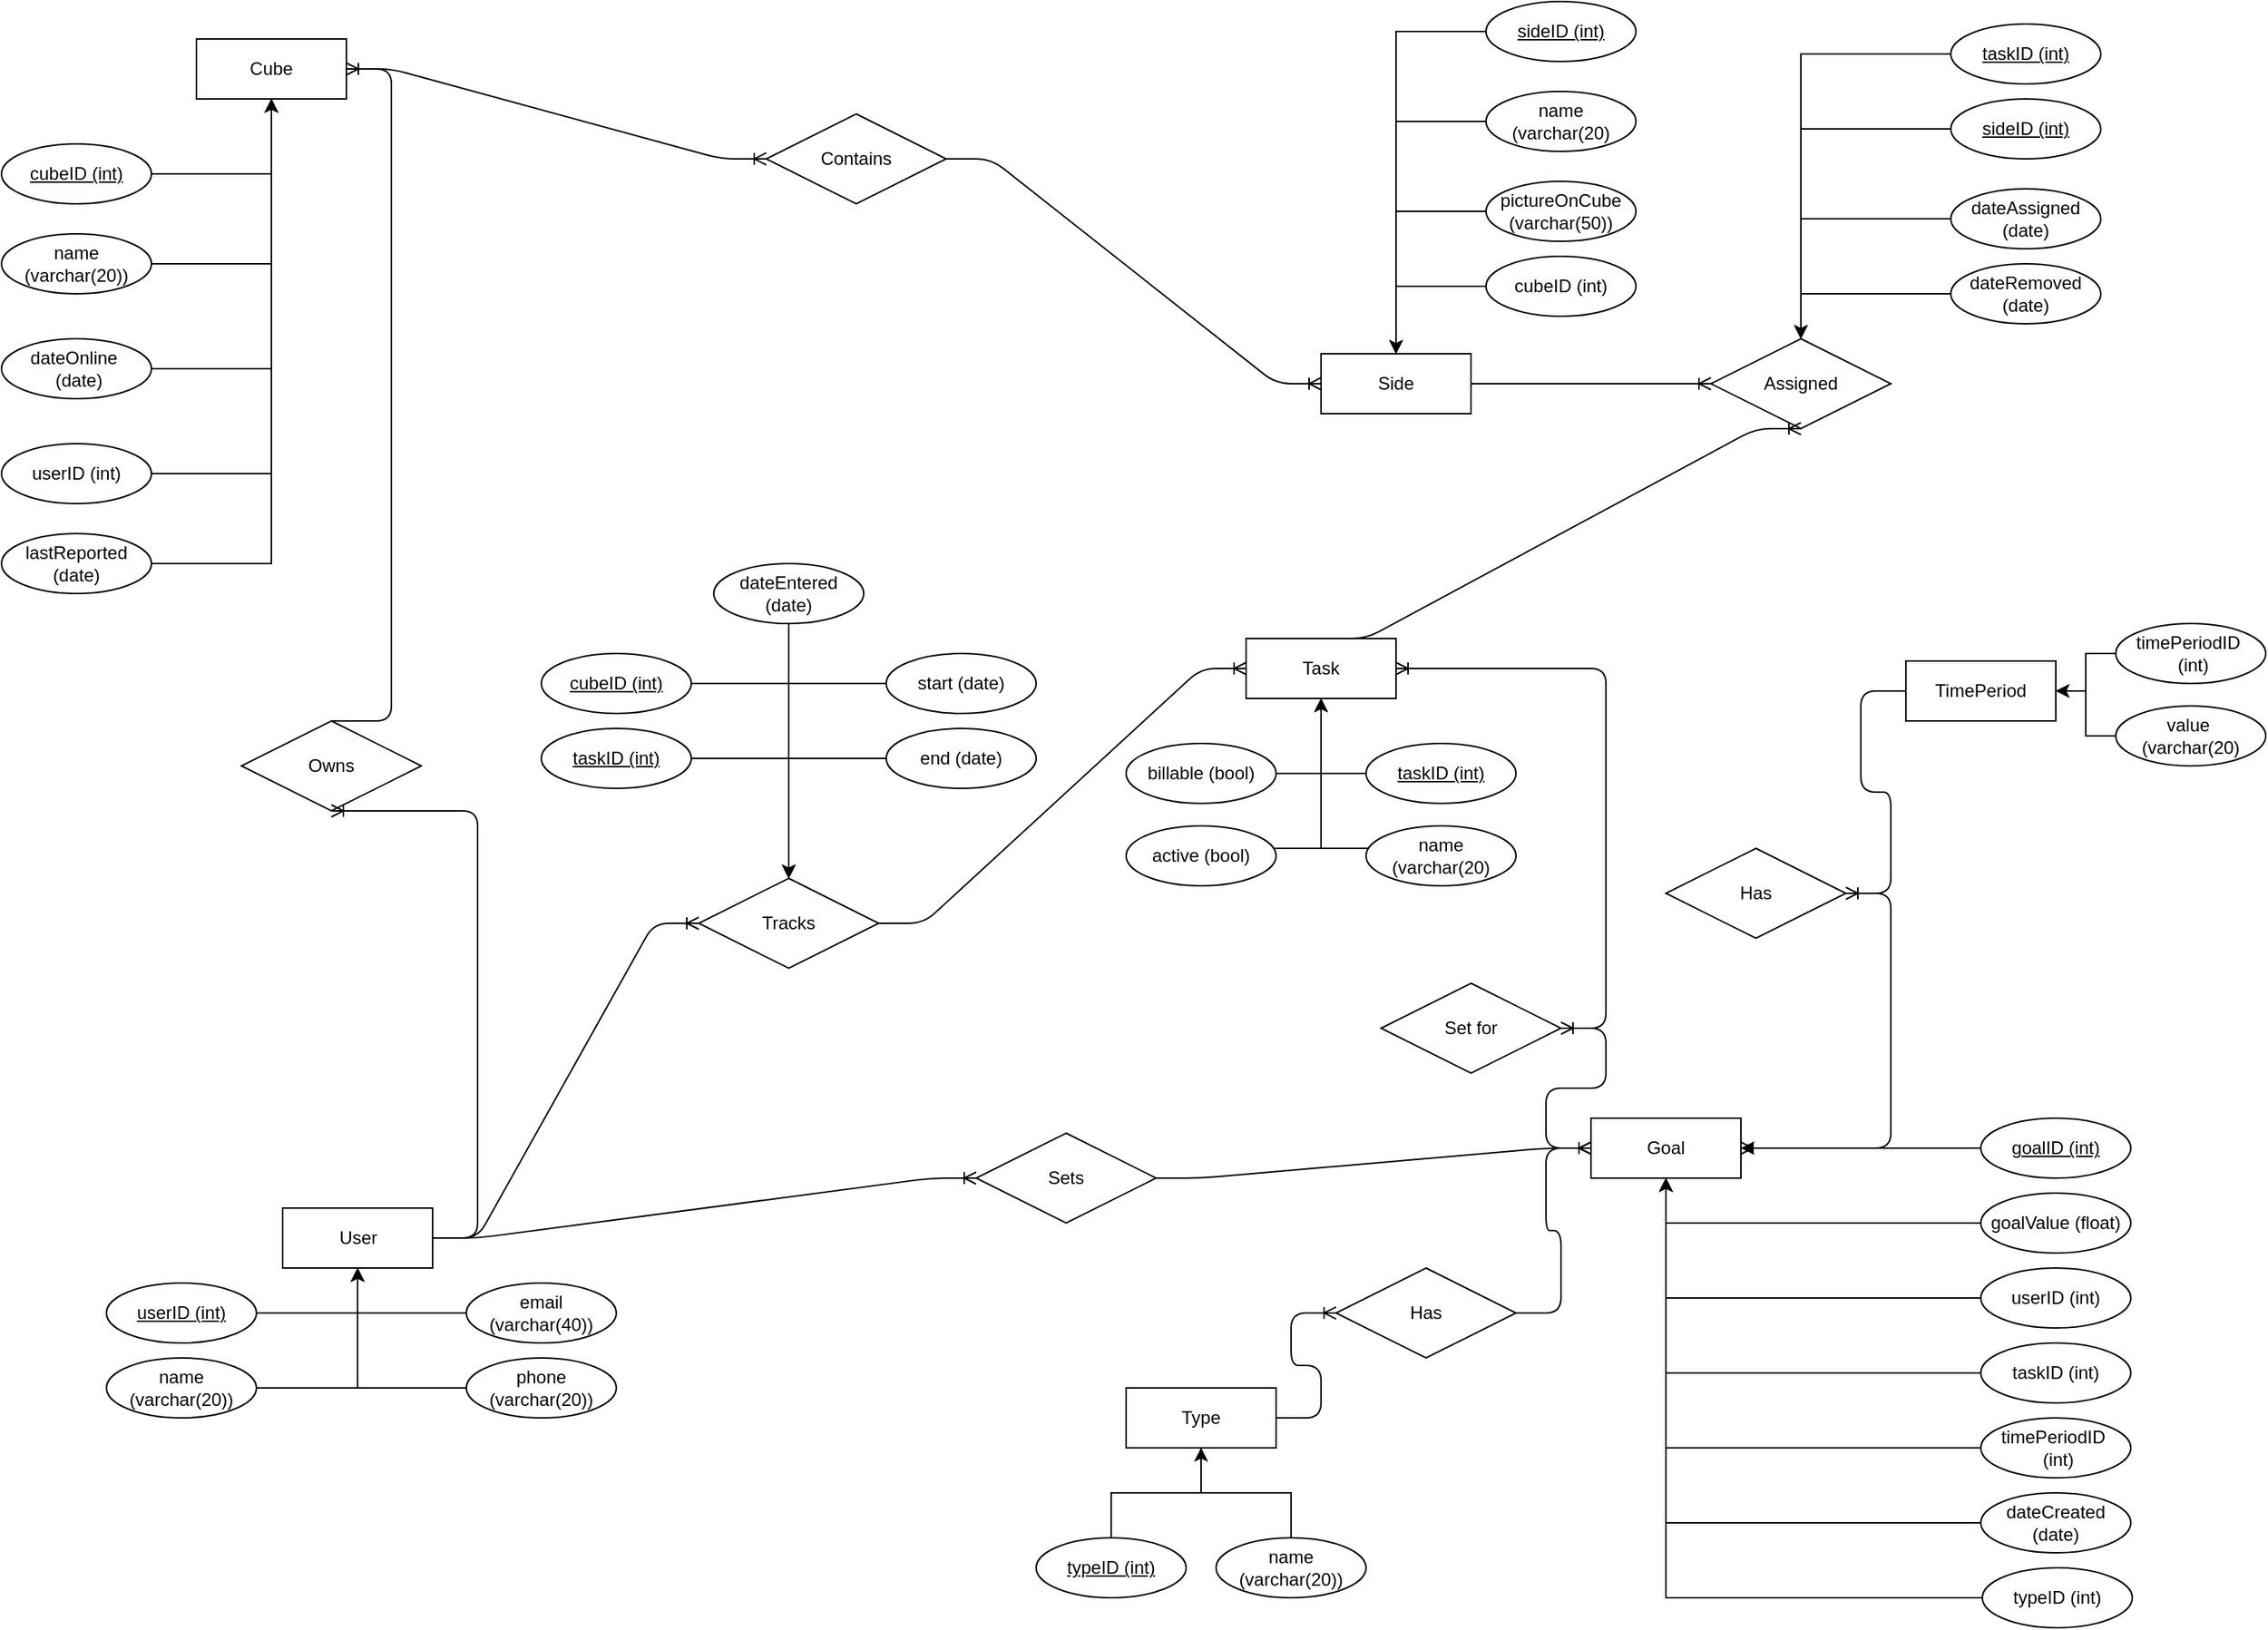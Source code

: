 <mxfile version="13.8.1" type="github">
  <diagram id="R2lEEEUBdFMjLlhIrx00" name="Page-1">
    <mxGraphModel dx="3070" dy="1190" grid="1" gridSize="10" guides="1" tooltips="1" connect="1" arrows="1" fold="1" page="1" pageScale="1" pageWidth="850" pageHeight="1100" math="0" shadow="0" extFonts="Permanent Marker^https://fonts.googleapis.com/css?family=Permanent+Marker">
      <root>
        <mxCell id="0" />
        <mxCell id="1" parent="0" />
        <mxCell id="gzNkbpyORmyLpdVIkSuP-48" value="" style="edgeStyle=entityRelationEdgeStyle;fontSize=12;html=1;endArrow=ERoneToMany;" parent="1" source="gzNkbpyORmyLpdVIkSuP-83" target="gzNkbpyORmyLpdVIkSuP-91" edge="1">
          <mxGeometry width="100" height="100" relative="1" as="geometry">
            <mxPoint x="60" y="140" as="sourcePoint" />
            <mxPoint x="30" y="265" as="targetPoint" />
          </mxGeometry>
        </mxCell>
        <mxCell id="gzNkbpyORmyLpdVIkSuP-72" value="Owns" style="shape=rhombus;perimeter=rhombusPerimeter;whiteSpace=wrap;html=1;align=center;" parent="1" vertex="1">
          <mxGeometry x="-660" y="485" width="120" height="60" as="geometry" />
        </mxCell>
        <mxCell id="gzNkbpyORmyLpdVIkSuP-73" value="" style="edgeStyle=entityRelationEdgeStyle;fontSize=12;html=1;endArrow=ERoneToMany;entryX=0.5;entryY=1;entryDx=0;entryDy=0;" parent="1" source="gzNkbpyORmyLpdVIkSuP-106" target="gzNkbpyORmyLpdVIkSuP-72" edge="1">
          <mxGeometry width="100" height="100" relative="1" as="geometry">
            <mxPoint x="355" y="635" as="sourcePoint" />
            <mxPoint x="-250" y="660" as="targetPoint" />
          </mxGeometry>
        </mxCell>
        <mxCell id="gzNkbpyORmyLpdVIkSuP-74" value="Assigned" style="shape=rhombus;perimeter=rhombusPerimeter;whiteSpace=wrap;html=1;align=center;" parent="1" vertex="1">
          <mxGeometry x="320" y="230" width="120" height="60" as="geometry" />
        </mxCell>
        <mxCell id="gzNkbpyORmyLpdVIkSuP-80" value="" style="edgeStyle=entityRelationEdgeStyle;fontSize=12;html=1;endArrow=ERoneToMany;" parent="1" source="gzNkbpyORmyLpdVIkSuP-81" target="gzNkbpyORmyLpdVIkSuP-107" edge="1">
          <mxGeometry width="100" height="100" relative="1" as="geometry">
            <mxPoint x="290" y="400" as="sourcePoint" />
            <mxPoint x="610" y="365" as="targetPoint" />
          </mxGeometry>
        </mxCell>
        <mxCell id="gzNkbpyORmyLpdVIkSuP-81" value="Tracks" style="shape=rhombus;perimeter=rhombusPerimeter;whiteSpace=wrap;html=1;align=center;" parent="1" vertex="1">
          <mxGeometry x="-355" y="590" width="120" height="60" as="geometry" />
        </mxCell>
        <mxCell id="gzNkbpyORmyLpdVIkSuP-82" value="" style="edgeStyle=entityRelationEdgeStyle;fontSize=12;html=1;endArrow=ERoneToMany;" parent="1" source="gzNkbpyORmyLpdVIkSuP-106" target="gzNkbpyORmyLpdVIkSuP-81" edge="1">
          <mxGeometry width="100" height="100" relative="1" as="geometry">
            <mxPoint x="50" y="595" as="sourcePoint" />
            <mxPoint x="590" y="135" as="targetPoint" />
          </mxGeometry>
        </mxCell>
        <mxCell id="gzNkbpyORmyLpdVIkSuP-83" value="Contains" style="shape=rhombus;perimeter=rhombusPerimeter;whiteSpace=wrap;html=1;align=center;" parent="1" vertex="1">
          <mxGeometry x="-310" y="80" width="120" height="60" as="geometry" />
        </mxCell>
        <mxCell id="gzNkbpyORmyLpdVIkSuP-84" value="" style="edgeStyle=entityRelationEdgeStyle;fontSize=12;html=1;endArrow=ERoneToMany;" parent="1" source="gzNkbpyORmyLpdVIkSuP-97" target="gzNkbpyORmyLpdVIkSuP-83" edge="1">
          <mxGeometry width="100" height="100" relative="1" as="geometry">
            <mxPoint x="50" y="595" as="sourcePoint" />
            <mxPoint x="80" y="145" as="targetPoint" />
          </mxGeometry>
        </mxCell>
        <mxCell id="gzNkbpyORmyLpdVIkSuP-103" style="edgeStyle=orthogonalEdgeStyle;rounded=0;orthogonalLoop=1;jettySize=auto;html=1;" parent="1" source="gzNkbpyORmyLpdVIkSuP-88" target="gzNkbpyORmyLpdVIkSuP-91" edge="1">
          <mxGeometry relative="1" as="geometry" />
        </mxCell>
        <mxCell id="gzNkbpyORmyLpdVIkSuP-88" value="pictureOnCube (varchar(50))" style="ellipse;whiteSpace=wrap;html=1;align=center;" parent="1" vertex="1">
          <mxGeometry x="170" y="125" width="100" height="40" as="geometry" />
        </mxCell>
        <mxCell id="gzNkbpyORmyLpdVIkSuP-102" style="edgeStyle=orthogonalEdgeStyle;rounded=0;orthogonalLoop=1;jettySize=auto;html=1;" parent="1" source="gzNkbpyORmyLpdVIkSuP-89" target="gzNkbpyORmyLpdVIkSuP-91" edge="1">
          <mxGeometry relative="1" as="geometry" />
        </mxCell>
        <mxCell id="gzNkbpyORmyLpdVIkSuP-89" value="name (varchar(20)" style="ellipse;whiteSpace=wrap;html=1;align=center;" parent="1" vertex="1">
          <mxGeometry x="170" y="65" width="100" height="40" as="geometry" />
        </mxCell>
        <mxCell id="gzNkbpyORmyLpdVIkSuP-104" style="edgeStyle=orthogonalEdgeStyle;rounded=0;orthogonalLoop=1;jettySize=auto;html=1;" parent="1" source="gzNkbpyORmyLpdVIkSuP-90" target="gzNkbpyORmyLpdVIkSuP-91" edge="1">
          <mxGeometry relative="1" as="geometry" />
        </mxCell>
        <mxCell id="gzNkbpyORmyLpdVIkSuP-90" value="cubeID (int)" style="ellipse;whiteSpace=wrap;html=1;align=center;" parent="1" vertex="1">
          <mxGeometry x="170" y="175" width="100" height="40" as="geometry" />
        </mxCell>
        <mxCell id="gzNkbpyORmyLpdVIkSuP-91" value="Side" style="whiteSpace=wrap;html=1;align=center;" parent="1" vertex="1">
          <mxGeometry x="60" y="240" width="100" height="40" as="geometry" />
        </mxCell>
        <mxCell id="gzNkbpyORmyLpdVIkSuP-101" style="edgeStyle=orthogonalEdgeStyle;rounded=0;orthogonalLoop=1;jettySize=auto;html=1;" parent="1" source="gzNkbpyORmyLpdVIkSuP-96" target="gzNkbpyORmyLpdVIkSuP-91" edge="1">
          <mxGeometry relative="1" as="geometry" />
        </mxCell>
        <mxCell id="gzNkbpyORmyLpdVIkSuP-96" value="sideID (int)" style="ellipse;whiteSpace=wrap;html=1;align=center;fontStyle=4;" parent="1" vertex="1">
          <mxGeometry x="170" y="5" width="100" height="40" as="geometry" />
        </mxCell>
        <mxCell id="gzNkbpyORmyLpdVIkSuP-97" value="Cube" style="whiteSpace=wrap;html=1;align=center;" parent="1" vertex="1">
          <mxGeometry x="-690" y="30" width="100" height="40" as="geometry" />
        </mxCell>
        <mxCell id="gzNkbpyORmyLpdVIkSuP-98" value="" style="edgeStyle=entityRelationEdgeStyle;fontSize=12;html=1;endArrow=ERoneToMany;exitX=0.5;exitY=0;exitDx=0;exitDy=0;" parent="1" source="gzNkbpyORmyLpdVIkSuP-72" target="gzNkbpyORmyLpdVIkSuP-97" edge="1">
          <mxGeometry width="100" height="100" relative="1" as="geometry">
            <mxPoint x="200" y="330" as="sourcePoint" />
            <mxPoint x="-100" y="285" as="targetPoint" />
          </mxGeometry>
        </mxCell>
        <mxCell id="gzNkbpyORmyLpdVIkSuP-106" value="User" style="whiteSpace=wrap;html=1;align=center;" parent="1" vertex="1">
          <mxGeometry x="-632.5" y="810" width="100" height="40" as="geometry" />
        </mxCell>
        <mxCell id="gzNkbpyORmyLpdVIkSuP-107" value="Task" style="whiteSpace=wrap;html=1;align=center;" parent="1" vertex="1">
          <mxGeometry x="10" y="430" width="100" height="40" as="geometry" />
        </mxCell>
        <mxCell id="gzNkbpyORmyLpdVIkSuP-116" style="edgeStyle=orthogonalEdgeStyle;rounded=0;orthogonalLoop=1;jettySize=auto;html=1;" parent="1" source="gzNkbpyORmyLpdVIkSuP-108" target="gzNkbpyORmyLpdVIkSuP-81" edge="1">
          <mxGeometry relative="1" as="geometry" />
        </mxCell>
        <mxCell id="gzNkbpyORmyLpdVIkSuP-108" value="end (date)" style="ellipse;whiteSpace=wrap;html=1;align=center;" parent="1" vertex="1">
          <mxGeometry x="-230" y="490" width="100" height="40" as="geometry" />
        </mxCell>
        <mxCell id="gzNkbpyORmyLpdVIkSuP-118" style="edgeStyle=orthogonalEdgeStyle;rounded=0;orthogonalLoop=1;jettySize=auto;html=1;" parent="1" source="gzNkbpyORmyLpdVIkSuP-109" target="gzNkbpyORmyLpdVIkSuP-81" edge="1">
          <mxGeometry relative="1" as="geometry" />
        </mxCell>
        <mxCell id="gzNkbpyORmyLpdVIkSuP-109" value="dateEntered (date)" style="ellipse;whiteSpace=wrap;html=1;align=center;" parent="1" vertex="1">
          <mxGeometry x="-345" y="380" width="100" height="40" as="geometry" />
        </mxCell>
        <mxCell id="gzNkbpyORmyLpdVIkSuP-117" style="edgeStyle=orthogonalEdgeStyle;rounded=0;orthogonalLoop=1;jettySize=auto;html=1;" parent="1" source="gzNkbpyORmyLpdVIkSuP-110" target="gzNkbpyORmyLpdVIkSuP-81" edge="1">
          <mxGeometry relative="1" as="geometry" />
        </mxCell>
        <mxCell id="gzNkbpyORmyLpdVIkSuP-110" value="start (date)" style="ellipse;whiteSpace=wrap;html=1;align=center;" parent="1" vertex="1">
          <mxGeometry x="-230" y="440" width="100" height="40" as="geometry" />
        </mxCell>
        <mxCell id="gzNkbpyORmyLpdVIkSuP-114" style="edgeStyle=orthogonalEdgeStyle;rounded=0;orthogonalLoop=1;jettySize=auto;html=1;" parent="1" source="gzNkbpyORmyLpdVIkSuP-111" target="gzNkbpyORmyLpdVIkSuP-81" edge="1">
          <mxGeometry relative="1" as="geometry" />
        </mxCell>
        <mxCell id="gzNkbpyORmyLpdVIkSuP-112" value="taskID (int)" style="ellipse;whiteSpace=wrap;html=1;align=center;fontStyle=4;" parent="1" vertex="1">
          <mxGeometry x="-460" y="490" width="100" height="40" as="geometry" />
        </mxCell>
        <mxCell id="gzNkbpyORmyLpdVIkSuP-111" value="cubeID (int)" style="ellipse;whiteSpace=wrap;html=1;align=center;fontStyle=4;" parent="1" vertex="1">
          <mxGeometry x="-460" y="440" width="100" height="40" as="geometry" />
        </mxCell>
        <mxCell id="gzNkbpyORmyLpdVIkSuP-115" style="edgeStyle=orthogonalEdgeStyle;rounded=0;orthogonalLoop=1;jettySize=auto;html=1;" parent="1" source="gzNkbpyORmyLpdVIkSuP-112" target="gzNkbpyORmyLpdVIkSuP-81" edge="1">
          <mxGeometry relative="1" as="geometry">
            <mxPoint x="-335" y="460" as="sourcePoint" />
            <mxPoint x="-275" y="370" as="targetPoint" />
          </mxGeometry>
        </mxCell>
        <mxCell id="gzNkbpyORmyLpdVIkSuP-140" style="edgeStyle=orthogonalEdgeStyle;rounded=0;orthogonalLoop=1;jettySize=auto;html=1;" parent="1" source="gzNkbpyORmyLpdVIkSuP-119" target="gzNkbpyORmyLpdVIkSuP-106" edge="1">
          <mxGeometry relative="1" as="geometry" />
        </mxCell>
        <mxCell id="gzNkbpyORmyLpdVIkSuP-138" style="edgeStyle=orthogonalEdgeStyle;rounded=0;orthogonalLoop=1;jettySize=auto;html=1;" parent="1" source="gzNkbpyORmyLpdVIkSuP-120" target="gzNkbpyORmyLpdVIkSuP-106" edge="1">
          <mxGeometry relative="1" as="geometry" />
        </mxCell>
        <mxCell id="gzNkbpyORmyLpdVIkSuP-120" value="name (varchar(20))" style="ellipse;whiteSpace=wrap;html=1;align=center;" parent="1" vertex="1">
          <mxGeometry x="-750" y="910" width="100" height="40" as="geometry" />
        </mxCell>
        <mxCell id="gzNkbpyORmyLpdVIkSuP-139" style="edgeStyle=orthogonalEdgeStyle;rounded=0;orthogonalLoop=1;jettySize=auto;html=1;" parent="1" source="gzNkbpyORmyLpdVIkSuP-119" target="gzNkbpyORmyLpdVIkSuP-106" edge="1">
          <mxGeometry relative="1" as="geometry" />
        </mxCell>
        <mxCell id="gzNkbpyORmyLpdVIkSuP-121" value="email (varchar(40))" style="ellipse;whiteSpace=wrap;html=1;align=center;" parent="1" vertex="1">
          <mxGeometry x="-510" y="860" width="100" height="40" as="geometry" />
        </mxCell>
        <mxCell id="gzNkbpyORmyLpdVIkSuP-141" style="edgeStyle=orthogonalEdgeStyle;rounded=0;orthogonalLoop=1;jettySize=auto;html=1;entryX=0.5;entryY=1;entryDx=0;entryDy=0;" parent="1" source="gzNkbpyORmyLpdVIkSuP-122" target="gzNkbpyORmyLpdVIkSuP-106" edge="1">
          <mxGeometry relative="1" as="geometry" />
        </mxCell>
        <mxCell id="gzNkbpyORmyLpdVIkSuP-122" value="phone (varchar(20))" style="ellipse;whiteSpace=wrap;html=1;align=center;" parent="1" vertex="1">
          <mxGeometry x="-510" y="910" width="100" height="40" as="geometry" />
        </mxCell>
        <mxCell id="gzNkbpyORmyLpdVIkSuP-143" style="edgeStyle=orthogonalEdgeStyle;rounded=0;orthogonalLoop=1;jettySize=auto;html=1;" parent="1" source="gzNkbpyORmyLpdVIkSuP-123" target="gzNkbpyORmyLpdVIkSuP-107" edge="1">
          <mxGeometry relative="1" as="geometry">
            <Array as="points">
              <mxPoint x="60" y="570" />
            </Array>
          </mxGeometry>
        </mxCell>
        <mxCell id="gzNkbpyORmyLpdVIkSuP-123" value="name (varchar(20)" style="ellipse;whiteSpace=wrap;html=1;align=center;" parent="1" vertex="1">
          <mxGeometry x="90" y="555" width="100" height="40" as="geometry" />
        </mxCell>
        <mxCell id="gzNkbpyORmyLpdVIkSuP-144" style="edgeStyle=orthogonalEdgeStyle;rounded=0;orthogonalLoop=1;jettySize=auto;html=1;" parent="1" source="gzNkbpyORmyLpdVIkSuP-124" target="gzNkbpyORmyLpdVIkSuP-107" edge="1">
          <mxGeometry relative="1" as="geometry">
            <Array as="points">
              <mxPoint x="60" y="520" />
            </Array>
          </mxGeometry>
        </mxCell>
        <mxCell id="gzNkbpyORmyLpdVIkSuP-124" value="taskID (int)" style="ellipse;whiteSpace=wrap;html=1;align=center;fontStyle=4;" parent="1" vertex="1">
          <mxGeometry x="90" y="500" width="100" height="40" as="geometry" />
        </mxCell>
        <mxCell id="gzNkbpyORmyLpdVIkSuP-142" style="edgeStyle=orthogonalEdgeStyle;rounded=0;orthogonalLoop=1;jettySize=auto;html=1;" parent="1" source="gzNkbpyORmyLpdVIkSuP-125" target="gzNkbpyORmyLpdVIkSuP-107" edge="1">
          <mxGeometry relative="1" as="geometry">
            <Array as="points">
              <mxPoint x="60" y="520" />
            </Array>
          </mxGeometry>
        </mxCell>
        <mxCell id="gzNkbpyORmyLpdVIkSuP-125" value="billable (bool)" style="ellipse;whiteSpace=wrap;html=1;align=center;" parent="1" vertex="1">
          <mxGeometry x="-70" y="500" width="100" height="40" as="geometry" />
        </mxCell>
        <mxCell id="gzNkbpyORmyLpdVIkSuP-132" style="edgeStyle=orthogonalEdgeStyle;rounded=0;orthogonalLoop=1;jettySize=auto;html=1;" parent="1" source="gzNkbpyORmyLpdVIkSuP-127" target="gzNkbpyORmyLpdVIkSuP-97" edge="1">
          <mxGeometry relative="1" as="geometry" />
        </mxCell>
        <mxCell id="gzNkbpyORmyLpdVIkSuP-133" style="edgeStyle=orthogonalEdgeStyle;rounded=0;orthogonalLoop=1;jettySize=auto;html=1;" parent="1" source="gzNkbpyORmyLpdVIkSuP-126" target="gzNkbpyORmyLpdVIkSuP-97" edge="1">
          <mxGeometry relative="1" as="geometry" />
        </mxCell>
        <mxCell id="gzNkbpyORmyLpdVIkSuP-134" style="edgeStyle=orthogonalEdgeStyle;rounded=0;orthogonalLoop=1;jettySize=auto;html=1;" parent="1" source="gzNkbpyORmyLpdVIkSuP-99" target="gzNkbpyORmyLpdVIkSuP-97" edge="1">
          <mxGeometry relative="1" as="geometry" />
        </mxCell>
        <mxCell id="gzNkbpyORmyLpdVIkSuP-135" style="edgeStyle=orthogonalEdgeStyle;rounded=0;orthogonalLoop=1;jettySize=auto;html=1;" parent="1" source="gzNkbpyORmyLpdVIkSuP-128" target="gzNkbpyORmyLpdVIkSuP-97" edge="1">
          <mxGeometry relative="1" as="geometry" />
        </mxCell>
        <mxCell id="gzNkbpyORmyLpdVIkSuP-136" style="edgeStyle=orthogonalEdgeStyle;rounded=0;orthogonalLoop=1;jettySize=auto;html=1;entryX=0.5;entryY=1;entryDx=0;entryDy=0;" parent="1" source="gzNkbpyORmyLpdVIkSuP-129" target="gzNkbpyORmyLpdVIkSuP-97" edge="1">
          <mxGeometry relative="1" as="geometry" />
        </mxCell>
        <mxCell id="gzNkbpyORmyLpdVIkSuP-99" value="cubeID (int)" style="ellipse;whiteSpace=wrap;html=1;align=center;fontStyle=4;" parent="1" vertex="1">
          <mxGeometry x="-820" y="100" width="100" height="40" as="geometry" />
        </mxCell>
        <mxCell id="gzNkbpyORmyLpdVIkSuP-126" value="name (varchar(20))" style="ellipse;whiteSpace=wrap;html=1;align=center;" parent="1" vertex="1">
          <mxGeometry x="-820" y="160" width="100" height="40" as="geometry" />
        </mxCell>
        <mxCell id="gzNkbpyORmyLpdVIkSuP-127" value="dateOnline&amp;nbsp; &amp;nbsp;(date)" style="ellipse;whiteSpace=wrap;html=1;align=center;" parent="1" vertex="1">
          <mxGeometry x="-820" y="230" width="100" height="40" as="geometry" />
        </mxCell>
        <mxCell id="gzNkbpyORmyLpdVIkSuP-128" value="userID (int)" style="ellipse;whiteSpace=wrap;html=1;align=center;" parent="1" vertex="1">
          <mxGeometry x="-820" y="300" width="100" height="40" as="geometry" />
        </mxCell>
        <mxCell id="gzNkbpyORmyLpdVIkSuP-129" value="lastReported (date)" style="ellipse;whiteSpace=wrap;html=1;align=center;" parent="1" vertex="1">
          <mxGeometry x="-820" y="360" width="100" height="40" as="geometry" />
        </mxCell>
        <mxCell id="gzNkbpyORmyLpdVIkSuP-119" value="userID (int)" style="ellipse;whiteSpace=wrap;html=1;align=center;fontStyle=4;" parent="1" vertex="1">
          <mxGeometry x="-750" y="860" width="100" height="40" as="geometry" />
        </mxCell>
        <mxCell id="gzNkbpyORmyLpdVIkSuP-147" style="edgeStyle=orthogonalEdgeStyle;rounded=0;orthogonalLoop=1;jettySize=auto;html=1;" parent="1" source="gzNkbpyORmyLpdVIkSuP-121" target="gzNkbpyORmyLpdVIkSuP-106" edge="1">
          <mxGeometry relative="1" as="geometry">
            <mxPoint x="-687.5" y="830" as="sourcePoint" />
            <mxPoint x="-997.5" y="830" as="targetPoint" />
          </mxGeometry>
        </mxCell>
        <mxCell id="gzNkbpyORmyLpdVIkSuP-154" style="edgeStyle=orthogonalEdgeStyle;rounded=0;orthogonalLoop=1;jettySize=auto;html=1;" parent="1" source="gzNkbpyORmyLpdVIkSuP-149" target="gzNkbpyORmyLpdVIkSuP-74" edge="1">
          <mxGeometry relative="1" as="geometry" />
        </mxCell>
        <mxCell id="gzNkbpyORmyLpdVIkSuP-149" value="sideID (int)" style="ellipse;whiteSpace=wrap;html=1;align=center;fontStyle=4;" parent="1" vertex="1">
          <mxGeometry x="480" y="70" width="100" height="40" as="geometry" />
        </mxCell>
        <mxCell id="gzNkbpyORmyLpdVIkSuP-153" style="edgeStyle=orthogonalEdgeStyle;rounded=0;orthogonalLoop=1;jettySize=auto;html=1;" parent="1" source="gzNkbpyORmyLpdVIkSuP-150" target="gzNkbpyORmyLpdVIkSuP-74" edge="1">
          <mxGeometry relative="1" as="geometry" />
        </mxCell>
        <mxCell id="gzNkbpyORmyLpdVIkSuP-150" value="taskID (int)" style="ellipse;whiteSpace=wrap;html=1;align=center;fontStyle=4;" parent="1" vertex="1">
          <mxGeometry x="480" y="20" width="100" height="40" as="geometry" />
        </mxCell>
        <mxCell id="gzNkbpyORmyLpdVIkSuP-156" style="edgeStyle=orthogonalEdgeStyle;rounded=0;orthogonalLoop=1;jettySize=auto;html=1;" parent="1" source="gzNkbpyORmyLpdVIkSuP-151" target="gzNkbpyORmyLpdVIkSuP-74" edge="1">
          <mxGeometry relative="1" as="geometry" />
        </mxCell>
        <mxCell id="gzNkbpyORmyLpdVIkSuP-151" value="dateRemoved (date)" style="ellipse;whiteSpace=wrap;html=1;align=center;" parent="1" vertex="1">
          <mxGeometry x="480" y="180" width="100" height="40" as="geometry" />
        </mxCell>
        <mxCell id="gzNkbpyORmyLpdVIkSuP-155" style="edgeStyle=orthogonalEdgeStyle;rounded=0;orthogonalLoop=1;jettySize=auto;html=1;" parent="1" source="gzNkbpyORmyLpdVIkSuP-152" target="gzNkbpyORmyLpdVIkSuP-74" edge="1">
          <mxGeometry relative="1" as="geometry" />
        </mxCell>
        <mxCell id="gzNkbpyORmyLpdVIkSuP-152" value="dateAssigned (date)" style="ellipse;whiteSpace=wrap;html=1;align=center;" parent="1" vertex="1">
          <mxGeometry x="480" y="130" width="100" height="40" as="geometry" />
        </mxCell>
        <mxCell id="aCvfztlA_gV0R2M4Iz9O-1" value="Goal" style="whiteSpace=wrap;html=1;align=center;" parent="1" vertex="1">
          <mxGeometry x="240" y="750" width="100" height="40" as="geometry" />
        </mxCell>
        <mxCell id="aCvfztlA_gV0R2M4Iz9O-8" style="edgeStyle=orthogonalEdgeStyle;rounded=0;orthogonalLoop=1;jettySize=auto;html=1;" parent="1" source="aCvfztlA_gV0R2M4Iz9O-2" target="aCvfztlA_gV0R2M4Iz9O-1" edge="1">
          <mxGeometry relative="1" as="geometry" />
        </mxCell>
        <mxCell id="aCvfztlA_gV0R2M4Iz9O-2" value="goalID (int)" style="ellipse;whiteSpace=wrap;html=1;align=center;fontStyle=4;" parent="1" vertex="1">
          <mxGeometry x="500" y="750" width="100" height="40" as="geometry" />
        </mxCell>
        <mxCell id="aCvfztlA_gV0R2M4Iz9O-9" style="edgeStyle=orthogonalEdgeStyle;rounded=0;orthogonalLoop=1;jettySize=auto;html=1;" parent="1" source="aCvfztlA_gV0R2M4Iz9O-3" target="aCvfztlA_gV0R2M4Iz9O-1" edge="1">
          <mxGeometry relative="1" as="geometry" />
        </mxCell>
        <mxCell id="aCvfztlA_gV0R2M4Iz9O-3" value="userID (int)" style="ellipse;whiteSpace=wrap;html=1;align=center;" parent="1" vertex="1">
          <mxGeometry x="500" y="850" width="100" height="40" as="geometry" />
        </mxCell>
        <mxCell id="aCvfztlA_gV0R2M4Iz9O-12" style="edgeStyle=orthogonalEdgeStyle;rounded=0;orthogonalLoop=1;jettySize=auto;html=1;" parent="1" source="aCvfztlA_gV0R2M4Iz9O-4" target="aCvfztlA_gV0R2M4Iz9O-1" edge="1">
          <mxGeometry relative="1" as="geometry" />
        </mxCell>
        <mxCell id="aCvfztlA_gV0R2M4Iz9O-4" value="taskID (int)" style="ellipse;whiteSpace=wrap;html=1;align=center;" parent="1" vertex="1">
          <mxGeometry x="500" y="900" width="100" height="40" as="geometry" />
        </mxCell>
        <mxCell id="aCvfztlA_gV0R2M4Iz9O-11" style="edgeStyle=orthogonalEdgeStyle;rounded=0;orthogonalLoop=1;jettySize=auto;html=1;" parent="1" source="aCvfztlA_gV0R2M4Iz9O-5" target="aCvfztlA_gV0R2M4Iz9O-1" edge="1">
          <mxGeometry relative="1" as="geometry" />
        </mxCell>
        <mxCell id="aCvfztlA_gV0R2M4Iz9O-5" value="timePeriodID&amp;nbsp; &amp;nbsp;(int)" style="ellipse;whiteSpace=wrap;html=1;align=center;" parent="1" vertex="1">
          <mxGeometry x="500" y="950" width="100" height="40" as="geometry" />
        </mxCell>
        <mxCell id="aCvfztlA_gV0R2M4Iz9O-13" style="edgeStyle=orthogonalEdgeStyle;rounded=0;orthogonalLoop=1;jettySize=auto;html=1;" parent="1" source="aCvfztlA_gV0R2M4Iz9O-6" target="aCvfztlA_gV0R2M4Iz9O-1" edge="1">
          <mxGeometry relative="1" as="geometry" />
        </mxCell>
        <mxCell id="aCvfztlA_gV0R2M4Iz9O-6" value="goalValue (float)" style="ellipse;whiteSpace=wrap;html=1;align=center;" parent="1" vertex="1">
          <mxGeometry x="500" y="800" width="100" height="40" as="geometry" />
        </mxCell>
        <mxCell id="aCvfztlA_gV0R2M4Iz9O-10" style="edgeStyle=orthogonalEdgeStyle;rounded=0;orthogonalLoop=1;jettySize=auto;html=1;" parent="1" source="aCvfztlA_gV0R2M4Iz9O-7" target="aCvfztlA_gV0R2M4Iz9O-1" edge="1">
          <mxGeometry relative="1" as="geometry" />
        </mxCell>
        <mxCell id="aCvfztlA_gV0R2M4Iz9O-7" value="dateCreated (date)" style="ellipse;whiteSpace=wrap;html=1;align=center;" parent="1" vertex="1">
          <mxGeometry x="500" y="1000" width="100" height="40" as="geometry" />
        </mxCell>
        <mxCell id="aCvfztlA_gV0R2M4Iz9O-14" value="" style="edgeStyle=entityRelationEdgeStyle;fontSize=12;html=1;endArrow=ERoneToMany;" parent="1" source="aCvfztlA_gV0R2M4Iz9O-18" target="aCvfztlA_gV0R2M4Iz9O-1" edge="1">
          <mxGeometry width="100" height="100" relative="1" as="geometry">
            <mxPoint x="300" y="810" as="sourcePoint" />
            <mxPoint x="490" y="690" as="targetPoint" />
          </mxGeometry>
        </mxCell>
        <mxCell id="aCvfztlA_gV0R2M4Iz9O-17" value="" style="edgeStyle=entityRelationEdgeStyle;fontSize=12;html=1;endArrow=ERoneToMany;" parent="1" source="gzNkbpyORmyLpdVIkSuP-106" target="aCvfztlA_gV0R2M4Iz9O-18" edge="1">
          <mxGeometry width="100" height="100" relative="1" as="geometry">
            <mxPoint x="-487.5" y="830" as="sourcePoint" />
            <mxPoint x="-417.5" y="810" as="targetPoint" />
          </mxGeometry>
        </mxCell>
        <mxCell id="aCvfztlA_gV0R2M4Iz9O-18" value="Sets" style="shape=rhombus;perimeter=rhombusPerimeter;whiteSpace=wrap;html=1;align=center;" parent="1" vertex="1">
          <mxGeometry x="-170" y="760" width="120" height="60" as="geometry" />
        </mxCell>
        <mxCell id="aCvfztlA_gV0R2M4Iz9O-23" value="Type" style="whiteSpace=wrap;html=1;align=center;" parent="1" vertex="1">
          <mxGeometry x="-70" y="930" width="100" height="40" as="geometry" />
        </mxCell>
        <mxCell id="aCvfztlA_gV0R2M4Iz9O-24" value="" style="edgeStyle=entityRelationEdgeStyle;fontSize=12;html=1;endArrow=ERoneToMany;" parent="1" source="aCvfztlA_gV0R2M4Iz9O-25" target="aCvfztlA_gV0R2M4Iz9O-1" edge="1">
          <mxGeometry width="100" height="100" relative="1" as="geometry">
            <mxPoint x="340" y="940" as="sourcePoint" />
            <mxPoint x="440" y="840" as="targetPoint" />
          </mxGeometry>
        </mxCell>
        <mxCell id="aCvfztlA_gV0R2M4Iz9O-25" value="Has" style="shape=rhombus;perimeter=rhombusPerimeter;whiteSpace=wrap;html=1;align=center;" parent="1" vertex="1">
          <mxGeometry x="70" y="850" width="120" height="60" as="geometry" />
        </mxCell>
        <mxCell id="aCvfztlA_gV0R2M4Iz9O-26" value="" style="edgeStyle=entityRelationEdgeStyle;fontSize=12;html=1;endArrow=ERoneToMany;" parent="1" source="aCvfztlA_gV0R2M4Iz9O-23" target="aCvfztlA_gV0R2M4Iz9O-25" edge="1">
          <mxGeometry width="100" height="100" relative="1" as="geometry">
            <mxPoint x="50" y="1000.0" as="sourcePoint" />
            <mxPoint x="210" y="750.0" as="targetPoint" />
          </mxGeometry>
        </mxCell>
        <mxCell id="aCvfztlA_gV0R2M4Iz9O-31" style="edgeStyle=orthogonalEdgeStyle;rounded=0;orthogonalLoop=1;jettySize=auto;html=1;entryX=0.5;entryY=1;entryDx=0;entryDy=0;" parent="1" source="aCvfztlA_gV0R2M4Iz9O-27" target="aCvfztlA_gV0R2M4Iz9O-23" edge="1">
          <mxGeometry relative="1" as="geometry" />
        </mxCell>
        <mxCell id="aCvfztlA_gV0R2M4Iz9O-27" value="typeID (int)" style="ellipse;whiteSpace=wrap;html=1;align=center;fontStyle=4;" parent="1" vertex="1">
          <mxGeometry x="-130" y="1030" width="100" height="40" as="geometry" />
        </mxCell>
        <mxCell id="aCvfztlA_gV0R2M4Iz9O-47" style="edgeStyle=orthogonalEdgeStyle;rounded=0;orthogonalLoop=1;jettySize=auto;html=1;" parent="1" source="aCvfztlA_gV0R2M4Iz9O-28" target="aCvfztlA_gV0R2M4Iz9O-23" edge="1">
          <mxGeometry relative="1" as="geometry" />
        </mxCell>
        <mxCell id="aCvfztlA_gV0R2M4Iz9O-28" value="name (varchar(20))" style="ellipse;whiteSpace=wrap;html=1;align=center;" parent="1" vertex="1">
          <mxGeometry x="-10" y="1030" width="100" height="40" as="geometry" />
        </mxCell>
        <mxCell id="aCvfztlA_gV0R2M4Iz9O-33" style="edgeStyle=orthogonalEdgeStyle;rounded=0;orthogonalLoop=1;jettySize=auto;html=1;" parent="1" source="aCvfztlA_gV0R2M4Iz9O-32" target="aCvfztlA_gV0R2M4Iz9O-1" edge="1">
          <mxGeometry relative="1" as="geometry" />
        </mxCell>
        <mxCell id="aCvfztlA_gV0R2M4Iz9O-32" value="typeID (int)" style="ellipse;whiteSpace=wrap;html=1;align=center;" parent="1" vertex="1">
          <mxGeometry x="501" y="1050" width="100" height="40" as="geometry" />
        </mxCell>
        <mxCell id="aCvfztlA_gV0R2M4Iz9O-34" value="TimePeriod" style="whiteSpace=wrap;html=1;align=center;" parent="1" vertex="1">
          <mxGeometry x="450" y="445" width="100" height="40" as="geometry" />
        </mxCell>
        <mxCell id="aCvfztlA_gV0R2M4Iz9O-40" style="edgeStyle=orthogonalEdgeStyle;rounded=0;orthogonalLoop=1;jettySize=auto;html=1;" parent="1" source="aCvfztlA_gV0R2M4Iz9O-36" target="aCvfztlA_gV0R2M4Iz9O-34" edge="1">
          <mxGeometry relative="1" as="geometry">
            <mxPoint x="690" y="585" as="sourcePoint" />
            <mxPoint x="280" y="485" as="targetPoint" />
          </mxGeometry>
        </mxCell>
        <mxCell id="aCvfztlA_gV0R2M4Iz9O-36" value="value&amp;nbsp; (varchar(20)" style="ellipse;whiteSpace=wrap;html=1;align=center;" parent="1" vertex="1">
          <mxGeometry x="590" y="475" width="100" height="40" as="geometry" />
        </mxCell>
        <mxCell id="aCvfztlA_gV0R2M4Iz9O-39" style="edgeStyle=orthogonalEdgeStyle;rounded=0;orthogonalLoop=1;jettySize=auto;html=1;" parent="1" source="aCvfztlA_gV0R2M4Iz9O-37" target="aCvfztlA_gV0R2M4Iz9O-34" edge="1">
          <mxGeometry relative="1" as="geometry" />
        </mxCell>
        <mxCell id="aCvfztlA_gV0R2M4Iz9O-37" value="timePeriodID&amp;nbsp; &amp;nbsp;(int)" style="ellipse;whiteSpace=wrap;html=1;align=center;" parent="1" vertex="1">
          <mxGeometry x="590" y="420" width="100" height="40" as="geometry" />
        </mxCell>
        <mxCell id="aCvfztlA_gV0R2M4Iz9O-41" value="" style="edgeStyle=entityRelationEdgeStyle;fontSize=12;html=1;endArrow=ERoneToMany;" parent="1" source="aCvfztlA_gV0R2M4Iz9O-42" target="aCvfztlA_gV0R2M4Iz9O-1" edge="1">
          <mxGeometry width="100" height="100" relative="1" as="geometry">
            <mxPoint x="-10" y="880" as="sourcePoint" />
            <mxPoint x="90" y="780" as="targetPoint" />
          </mxGeometry>
        </mxCell>
        <mxCell id="aCvfztlA_gV0R2M4Iz9O-42" value="Has" style="shape=rhombus;perimeter=rhombusPerimeter;whiteSpace=wrap;html=1;align=center;" parent="1" vertex="1">
          <mxGeometry x="290" y="570" width="120" height="60" as="geometry" />
        </mxCell>
        <mxCell id="aCvfztlA_gV0R2M4Iz9O-43" value="" style="edgeStyle=entityRelationEdgeStyle;fontSize=12;html=1;endArrow=ERoneToMany;" parent="1" source="aCvfztlA_gV0R2M4Iz9O-34" target="aCvfztlA_gV0R2M4Iz9O-42" edge="1">
          <mxGeometry width="100" height="100" relative="1" as="geometry">
            <mxPoint x="540" y="610" as="sourcePoint" />
            <mxPoint x="340" y="770.0" as="targetPoint" />
          </mxGeometry>
        </mxCell>
        <mxCell id="aCvfztlA_gV0R2M4Iz9O-44" value="" style="edgeStyle=entityRelationEdgeStyle;fontSize=12;html=1;endArrow=ERoneToMany;" parent="1" source="aCvfztlA_gV0R2M4Iz9O-20" target="gzNkbpyORmyLpdVIkSuP-107" edge="1">
          <mxGeometry width="100" height="100" relative="1" as="geometry">
            <mxPoint x="430" y="510" as="sourcePoint" />
            <mxPoint x="530" y="410" as="targetPoint" />
          </mxGeometry>
        </mxCell>
        <mxCell id="aCvfztlA_gV0R2M4Iz9O-20" value="Set for" style="shape=rhombus;perimeter=rhombusPerimeter;whiteSpace=wrap;html=1;align=center;" parent="1" vertex="1">
          <mxGeometry x="100" y="660" width="120" height="60" as="geometry" />
        </mxCell>
        <mxCell id="aCvfztlA_gV0R2M4Iz9O-45" value="" style="edgeStyle=entityRelationEdgeStyle;fontSize=12;html=1;endArrow=ERoneToMany;" parent="1" source="aCvfztlA_gV0R2M4Iz9O-1" target="aCvfztlA_gV0R2M4Iz9O-20" edge="1">
          <mxGeometry width="100" height="100" relative="1" as="geometry">
            <mxPoint x="500" y="750.48" as="sourcePoint" />
            <mxPoint x="600" y="320" as="targetPoint" />
          </mxGeometry>
        </mxCell>
        <mxCell id="aCvfztlA_gV0R2M4Iz9O-50" style="edgeStyle=orthogonalEdgeStyle;rounded=0;orthogonalLoop=1;jettySize=auto;html=1;" parent="1" source="aCvfztlA_gV0R2M4Iz9O-49" target="gzNkbpyORmyLpdVIkSuP-107" edge="1">
          <mxGeometry relative="1" as="geometry">
            <Array as="points">
              <mxPoint x="60" y="570" />
            </Array>
          </mxGeometry>
        </mxCell>
        <mxCell id="aCvfztlA_gV0R2M4Iz9O-49" value="active (bool)" style="ellipse;whiteSpace=wrap;html=1;align=center;" parent="1" vertex="1">
          <mxGeometry x="-70" y="555" width="100" height="40" as="geometry" />
        </mxCell>
        <mxCell id="Y2hlqQUmnIdK-ebZ8ns1-1" value="" style="edgeStyle=entityRelationEdgeStyle;fontSize=12;html=1;endArrow=ERoneToMany;exitX=0.5;exitY=0;exitDx=0;exitDy=0;entryX=0.5;entryY=1;entryDx=0;entryDy=0;" parent="1" source="gzNkbpyORmyLpdVIkSuP-107" target="gzNkbpyORmyLpdVIkSuP-74" edge="1">
          <mxGeometry width="100" height="100" relative="1" as="geometry">
            <mxPoint x="30" y="610" as="sourcePoint" />
            <mxPoint x="350" y="370" as="targetPoint" />
          </mxGeometry>
        </mxCell>
        <mxCell id="Y2hlqQUmnIdK-ebZ8ns1-2" value="" style="edgeStyle=entityRelationEdgeStyle;fontSize=12;html=1;endArrow=ERoneToMany;exitX=1;exitY=0.5;exitDx=0;exitDy=0;" parent="1" source="gzNkbpyORmyLpdVIkSuP-91" target="gzNkbpyORmyLpdVIkSuP-74" edge="1">
          <mxGeometry width="100" height="100" relative="1" as="geometry">
            <mxPoint x="30" y="530" as="sourcePoint" />
            <mxPoint x="130" y="430" as="targetPoint" />
          </mxGeometry>
        </mxCell>
      </root>
    </mxGraphModel>
  </diagram>
</mxfile>
